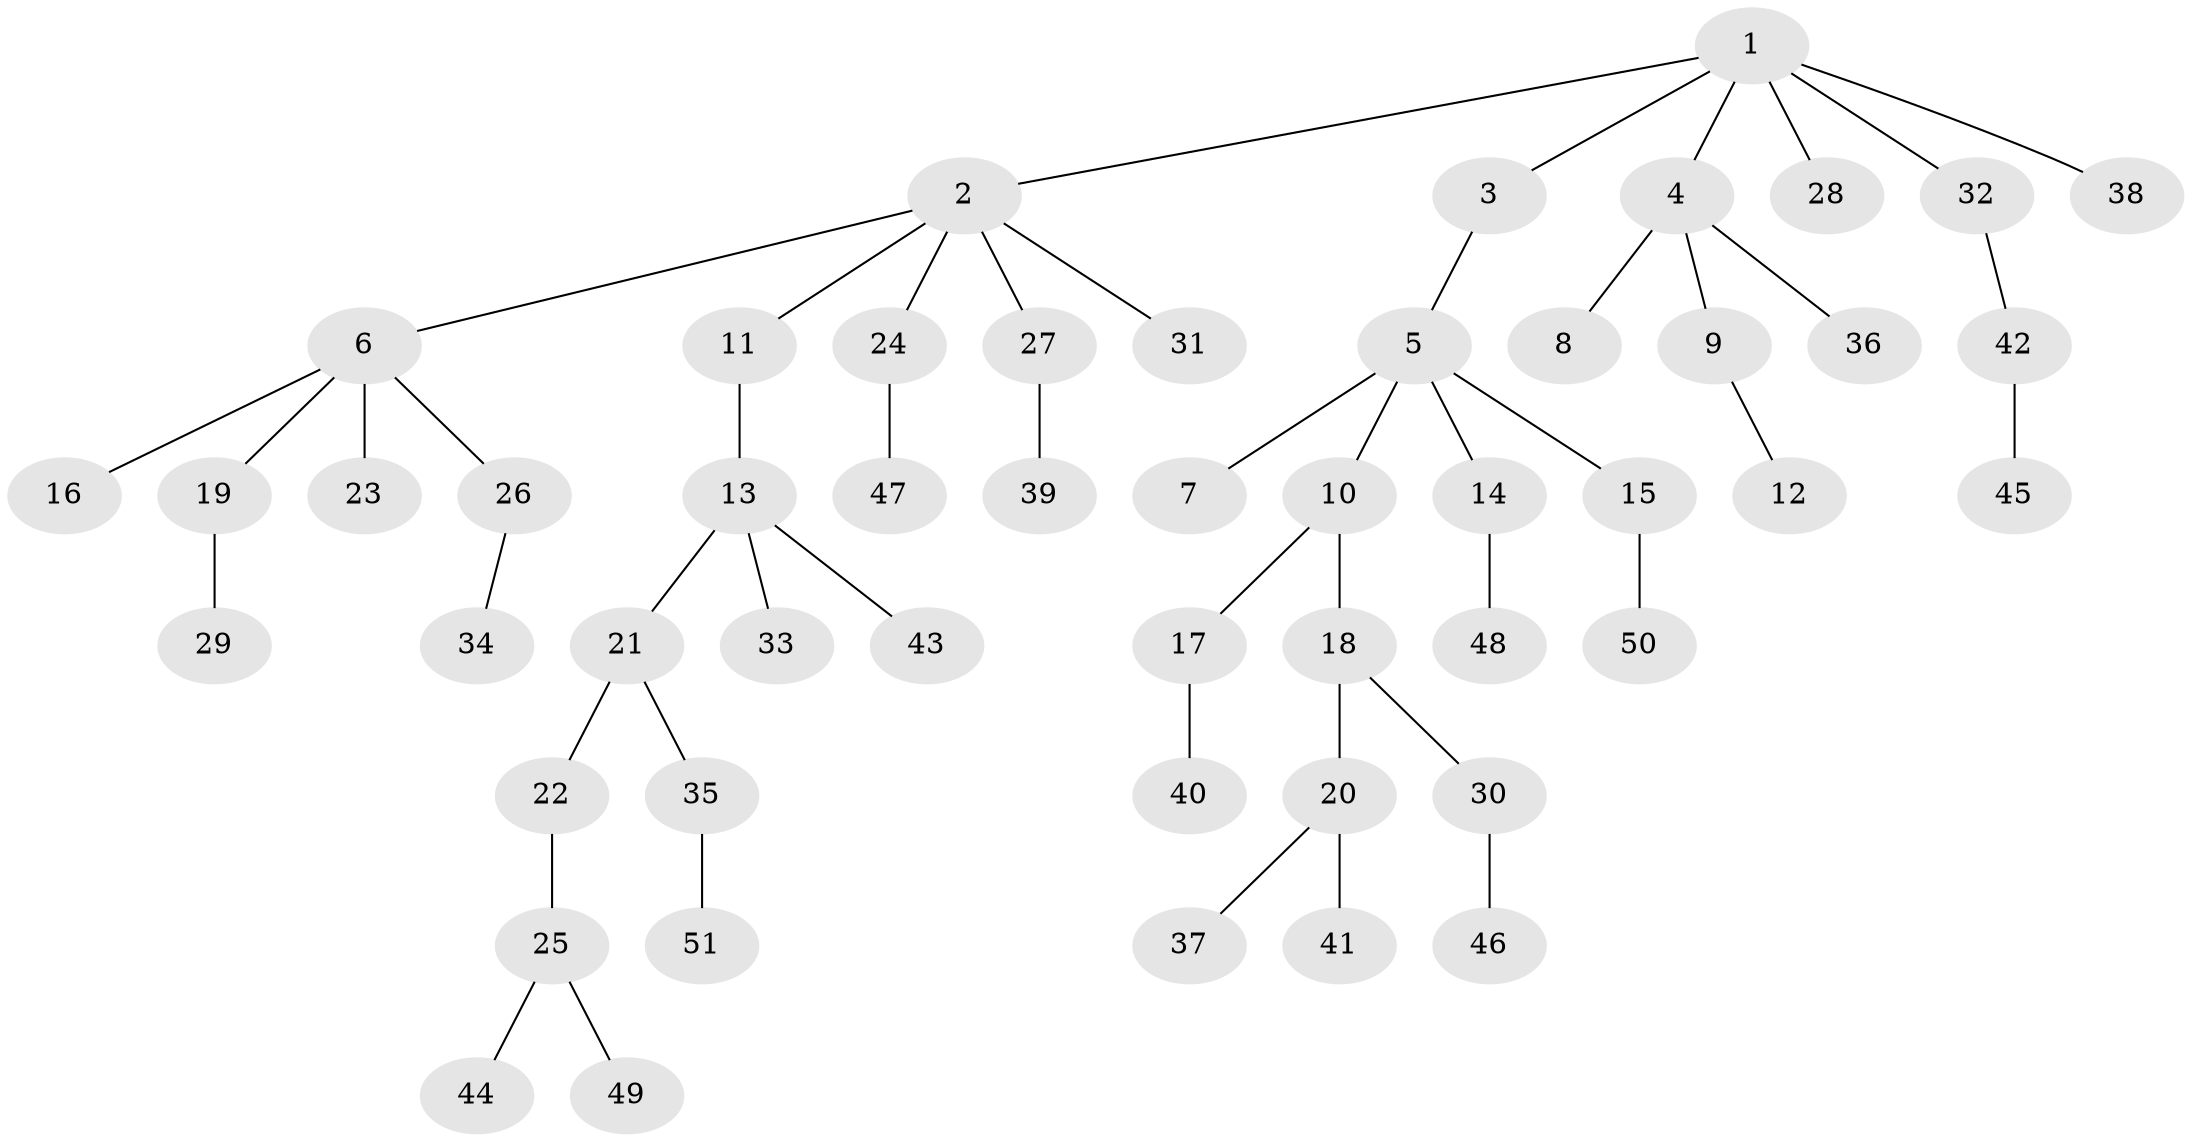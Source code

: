 // Generated by graph-tools (version 1.1) at 2025/15/03/09/25 04:15:41]
// undirected, 51 vertices, 50 edges
graph export_dot {
graph [start="1"]
  node [color=gray90,style=filled];
  1;
  2;
  3;
  4;
  5;
  6;
  7;
  8;
  9;
  10;
  11;
  12;
  13;
  14;
  15;
  16;
  17;
  18;
  19;
  20;
  21;
  22;
  23;
  24;
  25;
  26;
  27;
  28;
  29;
  30;
  31;
  32;
  33;
  34;
  35;
  36;
  37;
  38;
  39;
  40;
  41;
  42;
  43;
  44;
  45;
  46;
  47;
  48;
  49;
  50;
  51;
  1 -- 2;
  1 -- 3;
  1 -- 4;
  1 -- 28;
  1 -- 32;
  1 -- 38;
  2 -- 6;
  2 -- 11;
  2 -- 24;
  2 -- 27;
  2 -- 31;
  3 -- 5;
  4 -- 8;
  4 -- 9;
  4 -- 36;
  5 -- 7;
  5 -- 10;
  5 -- 14;
  5 -- 15;
  6 -- 16;
  6 -- 19;
  6 -- 23;
  6 -- 26;
  9 -- 12;
  10 -- 17;
  10 -- 18;
  11 -- 13;
  13 -- 21;
  13 -- 33;
  13 -- 43;
  14 -- 48;
  15 -- 50;
  17 -- 40;
  18 -- 20;
  18 -- 30;
  19 -- 29;
  20 -- 37;
  20 -- 41;
  21 -- 22;
  21 -- 35;
  22 -- 25;
  24 -- 47;
  25 -- 44;
  25 -- 49;
  26 -- 34;
  27 -- 39;
  30 -- 46;
  32 -- 42;
  35 -- 51;
  42 -- 45;
}
